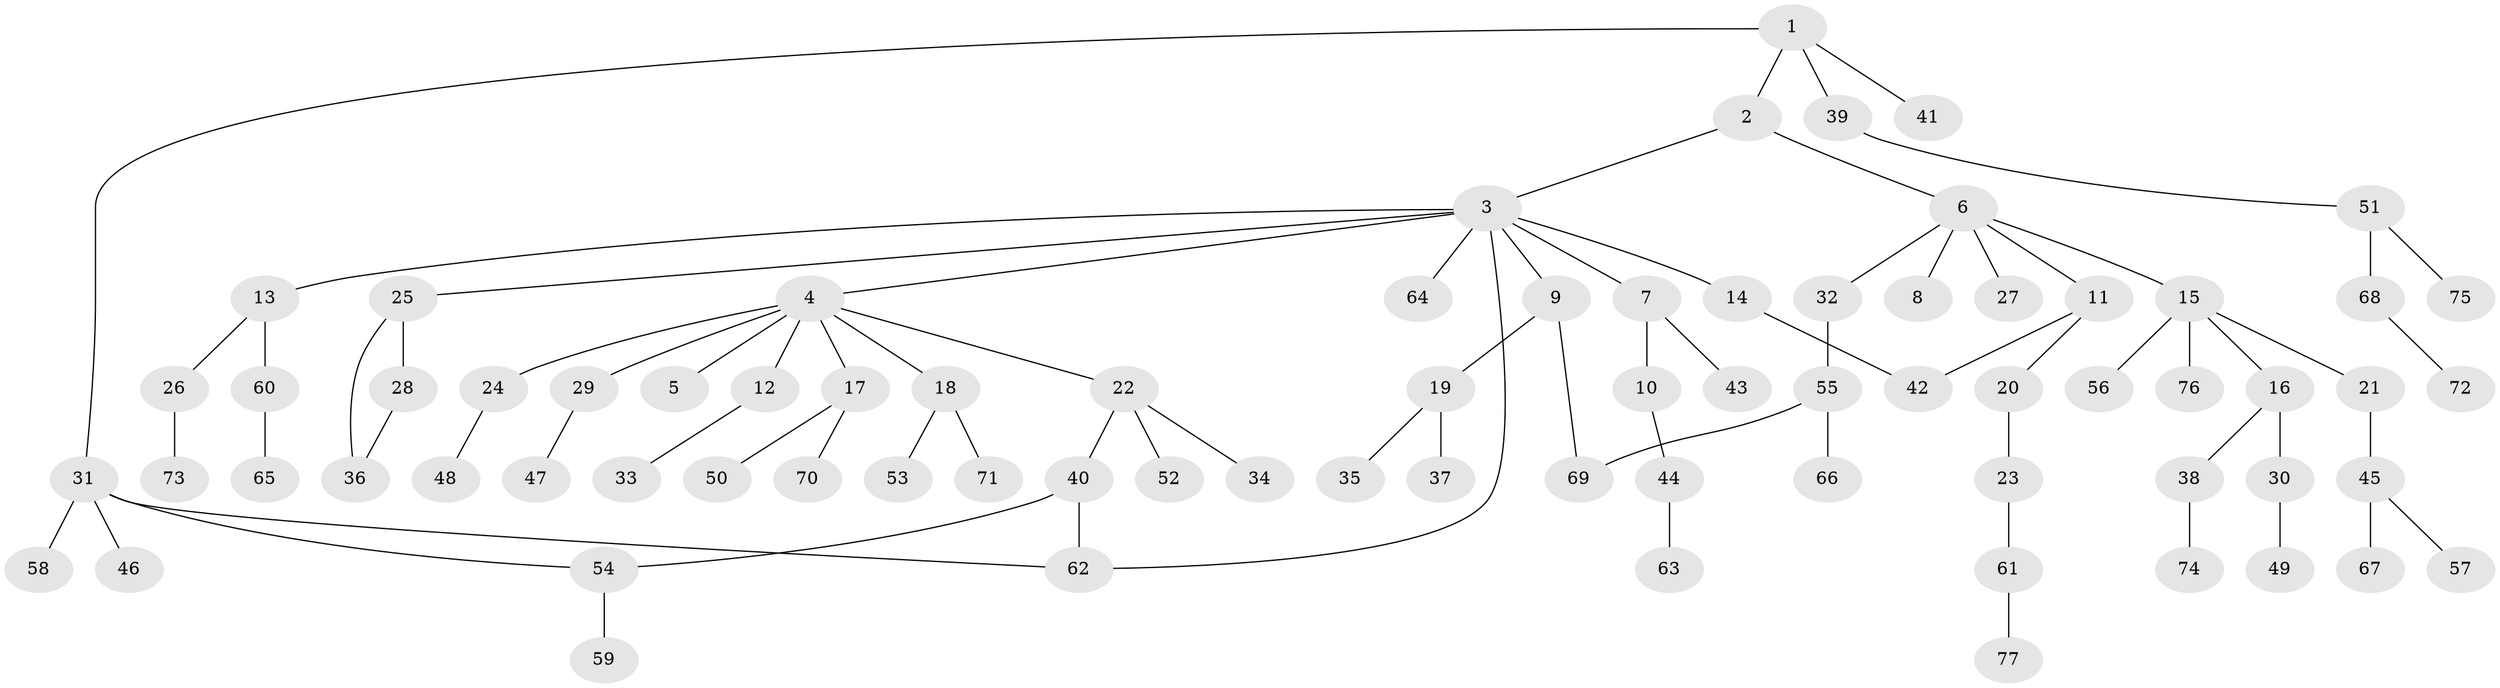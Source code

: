 // coarse degree distribution, {3: 0.20754716981132076, 9: 0.018867924528301886, 7: 0.018867924528301886, 6: 0.018867924528301886, 1: 0.4339622641509434, 2: 0.2641509433962264, 4: 0.03773584905660377}
// Generated by graph-tools (version 1.1) at 2025/17/03/04/25 18:17:08]
// undirected, 77 vertices, 82 edges
graph export_dot {
graph [start="1"]
  node [color=gray90,style=filled];
  1;
  2;
  3;
  4;
  5;
  6;
  7;
  8;
  9;
  10;
  11;
  12;
  13;
  14;
  15;
  16;
  17;
  18;
  19;
  20;
  21;
  22;
  23;
  24;
  25;
  26;
  27;
  28;
  29;
  30;
  31;
  32;
  33;
  34;
  35;
  36;
  37;
  38;
  39;
  40;
  41;
  42;
  43;
  44;
  45;
  46;
  47;
  48;
  49;
  50;
  51;
  52;
  53;
  54;
  55;
  56;
  57;
  58;
  59;
  60;
  61;
  62;
  63;
  64;
  65;
  66;
  67;
  68;
  69;
  70;
  71;
  72;
  73;
  74;
  75;
  76;
  77;
  1 -- 2;
  1 -- 31;
  1 -- 39;
  1 -- 41;
  2 -- 3;
  2 -- 6;
  3 -- 4;
  3 -- 7;
  3 -- 9;
  3 -- 13;
  3 -- 14;
  3 -- 25;
  3 -- 64;
  3 -- 62;
  4 -- 5;
  4 -- 12;
  4 -- 17;
  4 -- 18;
  4 -- 22;
  4 -- 24;
  4 -- 29;
  6 -- 8;
  6 -- 11;
  6 -- 15;
  6 -- 27;
  6 -- 32;
  7 -- 10;
  7 -- 43;
  9 -- 19;
  9 -- 69;
  10 -- 44;
  11 -- 20;
  11 -- 42;
  12 -- 33;
  13 -- 26;
  13 -- 60;
  14 -- 42;
  15 -- 16;
  15 -- 21;
  15 -- 56;
  15 -- 76;
  16 -- 30;
  16 -- 38;
  17 -- 50;
  17 -- 70;
  18 -- 53;
  18 -- 71;
  19 -- 35;
  19 -- 37;
  20 -- 23;
  21 -- 45;
  22 -- 34;
  22 -- 40;
  22 -- 52;
  23 -- 61;
  24 -- 48;
  25 -- 28;
  25 -- 36;
  26 -- 73;
  28 -- 36;
  29 -- 47;
  30 -- 49;
  31 -- 46;
  31 -- 54;
  31 -- 58;
  31 -- 62;
  32 -- 55;
  38 -- 74;
  39 -- 51;
  40 -- 62;
  40 -- 54;
  44 -- 63;
  45 -- 57;
  45 -- 67;
  51 -- 68;
  51 -- 75;
  54 -- 59;
  55 -- 66;
  55 -- 69;
  60 -- 65;
  61 -- 77;
  68 -- 72;
}
